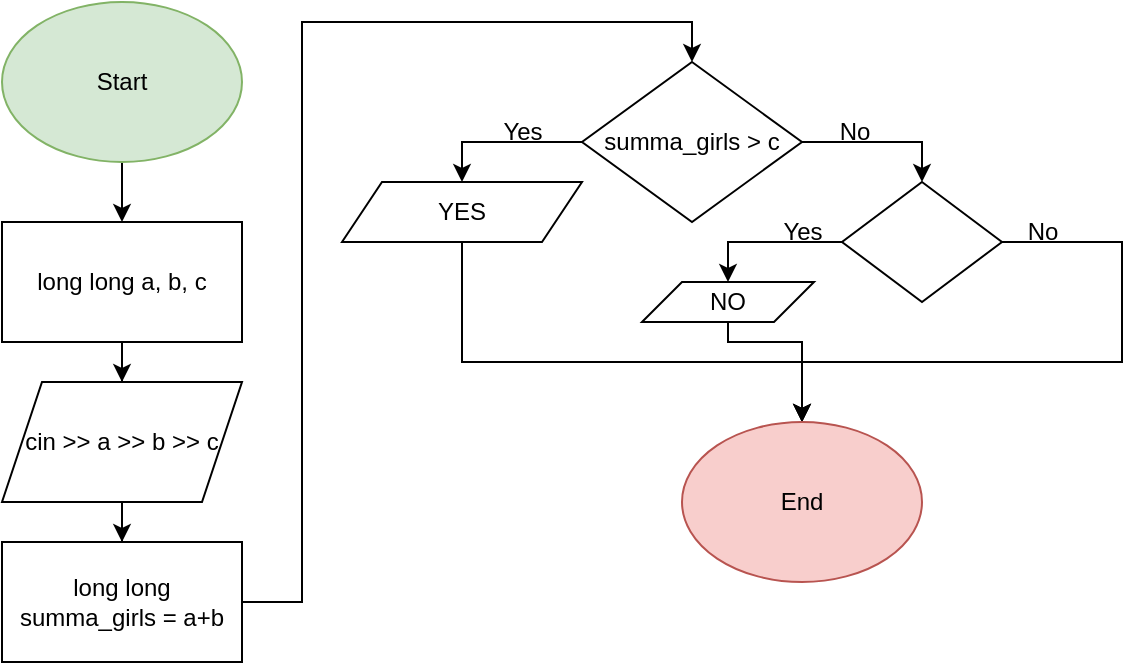 <mxfile version="24.8.1">
  <diagram name="Страница — 1" id="3WBdxrGkpPmFsYRx-Vyb">
    <mxGraphModel dx="1195" dy="643" grid="1" gridSize="10" guides="1" tooltips="1" connect="1" arrows="1" fold="1" page="1" pageScale="1" pageWidth="827" pageHeight="1169" math="0" shadow="0">
      <root>
        <mxCell id="0" />
        <mxCell id="1" parent="0" />
        <mxCell id="0v5D4Gkr2Kt7tu0-BoPX-4" value="" style="edgeStyle=orthogonalEdgeStyle;rounded=0;orthogonalLoop=1;jettySize=auto;html=1;" edge="1" parent="1" source="0v5D4Gkr2Kt7tu0-BoPX-1" target="0v5D4Gkr2Kt7tu0-BoPX-2">
          <mxGeometry relative="1" as="geometry" />
        </mxCell>
        <mxCell id="0v5D4Gkr2Kt7tu0-BoPX-1" value="Start" style="ellipse;whiteSpace=wrap;html=1;fillColor=#d5e8d4;strokeColor=#82b366;" vertex="1" parent="1">
          <mxGeometry width="120" height="80" as="geometry" />
        </mxCell>
        <mxCell id="0v5D4Gkr2Kt7tu0-BoPX-6" value="" style="edgeStyle=orthogonalEdgeStyle;rounded=0;orthogonalLoop=1;jettySize=auto;html=1;" edge="1" parent="1" source="0v5D4Gkr2Kt7tu0-BoPX-2" target="0v5D4Gkr2Kt7tu0-BoPX-5">
          <mxGeometry relative="1" as="geometry" />
        </mxCell>
        <mxCell id="0v5D4Gkr2Kt7tu0-BoPX-2" value="long long a, b, c" style="rounded=0;whiteSpace=wrap;html=1;" vertex="1" parent="1">
          <mxGeometry y="110" width="120" height="60" as="geometry" />
        </mxCell>
        <mxCell id="0v5D4Gkr2Kt7tu0-BoPX-8" value="" style="edgeStyle=orthogonalEdgeStyle;rounded=0;orthogonalLoop=1;jettySize=auto;html=1;" edge="1" parent="1" source="0v5D4Gkr2Kt7tu0-BoPX-5" target="0v5D4Gkr2Kt7tu0-BoPX-7">
          <mxGeometry relative="1" as="geometry" />
        </mxCell>
        <mxCell id="0v5D4Gkr2Kt7tu0-BoPX-5" value="cin &amp;gt;&amp;gt; a &amp;gt;&amp;gt; b &amp;gt;&amp;gt; c" style="shape=parallelogram;perimeter=parallelogramPerimeter;whiteSpace=wrap;html=1;fixedSize=1;rounded=0;" vertex="1" parent="1">
          <mxGeometry y="190" width="120" height="60" as="geometry" />
        </mxCell>
        <mxCell id="0v5D4Gkr2Kt7tu0-BoPX-9" style="edgeStyle=orthogonalEdgeStyle;rounded=0;orthogonalLoop=1;jettySize=auto;html=1;exitX=1;exitY=0.5;exitDx=0;exitDy=0;entryX=0.5;entryY=0;entryDx=0;entryDy=0;" edge="1" parent="1" source="0v5D4Gkr2Kt7tu0-BoPX-7" target="0v5D4Gkr2Kt7tu0-BoPX-10">
          <mxGeometry relative="1" as="geometry">
            <mxPoint x="160" y="30" as="targetPoint" />
            <Array as="points">
              <mxPoint x="150" y="300" />
              <mxPoint x="150" y="10" />
              <mxPoint x="345" y="10" />
            </Array>
          </mxGeometry>
        </mxCell>
        <mxCell id="0v5D4Gkr2Kt7tu0-BoPX-7" value="long long summa_girls = a+b" style="whiteSpace=wrap;html=1;rounded=0;" vertex="1" parent="1">
          <mxGeometry y="270" width="120" height="60" as="geometry" />
        </mxCell>
        <mxCell id="0v5D4Gkr2Kt7tu0-BoPX-11" style="edgeStyle=orthogonalEdgeStyle;rounded=0;orthogonalLoop=1;jettySize=auto;html=1;exitX=0;exitY=0.5;exitDx=0;exitDy=0;entryX=0.5;entryY=0;entryDx=0;entryDy=0;" edge="1" parent="1" source="0v5D4Gkr2Kt7tu0-BoPX-10" target="0v5D4Gkr2Kt7tu0-BoPX-12">
          <mxGeometry relative="1" as="geometry">
            <mxPoint x="190" y="70.333" as="targetPoint" />
          </mxGeometry>
        </mxCell>
        <mxCell id="0v5D4Gkr2Kt7tu0-BoPX-14" style="edgeStyle=orthogonalEdgeStyle;rounded=0;orthogonalLoop=1;jettySize=auto;html=1;exitX=1;exitY=0.5;exitDx=0;exitDy=0;entryX=0.5;entryY=0;entryDx=0;entryDy=0;" edge="1" parent="1" source="0v5D4Gkr2Kt7tu0-BoPX-10" target="0v5D4Gkr2Kt7tu0-BoPX-15">
          <mxGeometry relative="1" as="geometry">
            <mxPoint x="450" y="70.333" as="targetPoint" />
          </mxGeometry>
        </mxCell>
        <mxCell id="0v5D4Gkr2Kt7tu0-BoPX-10" value="summa_girls &amp;gt; c" style="rhombus;whiteSpace=wrap;html=1;" vertex="1" parent="1">
          <mxGeometry x="290" y="30" width="110" height="80" as="geometry" />
        </mxCell>
        <mxCell id="0v5D4Gkr2Kt7tu0-BoPX-24" style="edgeStyle=orthogonalEdgeStyle;rounded=0;orthogonalLoop=1;jettySize=auto;html=1;exitX=0.5;exitY=1;exitDx=0;exitDy=0;" edge="1" parent="1" source="0v5D4Gkr2Kt7tu0-BoPX-12" target="0v5D4Gkr2Kt7tu0-BoPX-23">
          <mxGeometry relative="1" as="geometry">
            <Array as="points">
              <mxPoint x="230" y="180" />
              <mxPoint x="400" y="180" />
            </Array>
          </mxGeometry>
        </mxCell>
        <mxCell id="0v5D4Gkr2Kt7tu0-BoPX-12" value="YES" style="shape=parallelogram;perimeter=parallelogramPerimeter;whiteSpace=wrap;html=1;fixedSize=1;" vertex="1" parent="1">
          <mxGeometry x="170" y="90" width="120" height="30" as="geometry" />
        </mxCell>
        <mxCell id="0v5D4Gkr2Kt7tu0-BoPX-13" value="Yes" style="text;html=1;align=center;verticalAlign=middle;resizable=0;points=[];autosize=1;strokeColor=none;fillColor=none;" vertex="1" parent="1">
          <mxGeometry x="240" y="50" width="40" height="30" as="geometry" />
        </mxCell>
        <mxCell id="0v5D4Gkr2Kt7tu0-BoPX-16" style="edgeStyle=orthogonalEdgeStyle;rounded=0;orthogonalLoop=1;jettySize=auto;html=1;exitX=0;exitY=0.5;exitDx=0;exitDy=0;entryX=0.5;entryY=0;entryDx=0;entryDy=0;" edge="1" parent="1" source="0v5D4Gkr2Kt7tu0-BoPX-15" target="0v5D4Gkr2Kt7tu0-BoPX-19">
          <mxGeometry relative="1" as="geometry">
            <mxPoint x="370" y="120.333" as="targetPoint" />
          </mxGeometry>
        </mxCell>
        <mxCell id="0v5D4Gkr2Kt7tu0-BoPX-20" style="edgeStyle=orthogonalEdgeStyle;rounded=0;orthogonalLoop=1;jettySize=auto;html=1;exitX=1;exitY=0.5;exitDx=0;exitDy=0;entryX=0.5;entryY=0;entryDx=0;entryDy=0;" edge="1" parent="1" source="0v5D4Gkr2Kt7tu0-BoPX-15" target="0v5D4Gkr2Kt7tu0-BoPX-23">
          <mxGeometry relative="1" as="geometry">
            <mxPoint x="560" y="120" as="targetPoint" />
            <Array as="points">
              <mxPoint x="560" y="120" />
              <mxPoint x="560" y="180" />
              <mxPoint x="400" y="180" />
            </Array>
          </mxGeometry>
        </mxCell>
        <mxCell id="0v5D4Gkr2Kt7tu0-BoPX-15" value="" style="rhombus;whiteSpace=wrap;html=1;" vertex="1" parent="1">
          <mxGeometry x="420" y="90" width="80" height="60" as="geometry" />
        </mxCell>
        <mxCell id="0v5D4Gkr2Kt7tu0-BoPX-17" value="Yes" style="text;html=1;align=center;verticalAlign=middle;resizable=0;points=[];autosize=1;strokeColor=none;fillColor=none;" vertex="1" parent="1">
          <mxGeometry x="380" y="100" width="40" height="30" as="geometry" />
        </mxCell>
        <mxCell id="0v5D4Gkr2Kt7tu0-BoPX-25" style="edgeStyle=orthogonalEdgeStyle;rounded=0;orthogonalLoop=1;jettySize=auto;html=1;exitX=0.5;exitY=1;exitDx=0;exitDy=0;entryX=0.5;entryY=0;entryDx=0;entryDy=0;" edge="1" parent="1" source="0v5D4Gkr2Kt7tu0-BoPX-19" target="0v5D4Gkr2Kt7tu0-BoPX-23">
          <mxGeometry relative="1" as="geometry">
            <Array as="points">
              <mxPoint x="363" y="170" />
              <mxPoint x="400" y="170" />
            </Array>
          </mxGeometry>
        </mxCell>
        <mxCell id="0v5D4Gkr2Kt7tu0-BoPX-19" value="NO" style="shape=parallelogram;perimeter=parallelogramPerimeter;whiteSpace=wrap;html=1;fixedSize=1;" vertex="1" parent="1">
          <mxGeometry x="320" y="140" width="86" height="20" as="geometry" />
        </mxCell>
        <mxCell id="0v5D4Gkr2Kt7tu0-BoPX-21" value="No" style="text;html=1;align=center;verticalAlign=middle;resizable=0;points=[];autosize=1;strokeColor=none;fillColor=none;" vertex="1" parent="1">
          <mxGeometry x="406" y="50" width="40" height="30" as="geometry" />
        </mxCell>
        <mxCell id="0v5D4Gkr2Kt7tu0-BoPX-22" value="No" style="text;html=1;align=center;verticalAlign=middle;resizable=0;points=[];autosize=1;strokeColor=none;fillColor=none;" vertex="1" parent="1">
          <mxGeometry x="500" y="100" width="40" height="30" as="geometry" />
        </mxCell>
        <mxCell id="0v5D4Gkr2Kt7tu0-BoPX-23" value="End" style="ellipse;whiteSpace=wrap;html=1;fillColor=#f8cecc;strokeColor=#b85450;" vertex="1" parent="1">
          <mxGeometry x="340" y="210" width="120" height="80" as="geometry" />
        </mxCell>
      </root>
    </mxGraphModel>
  </diagram>
</mxfile>
